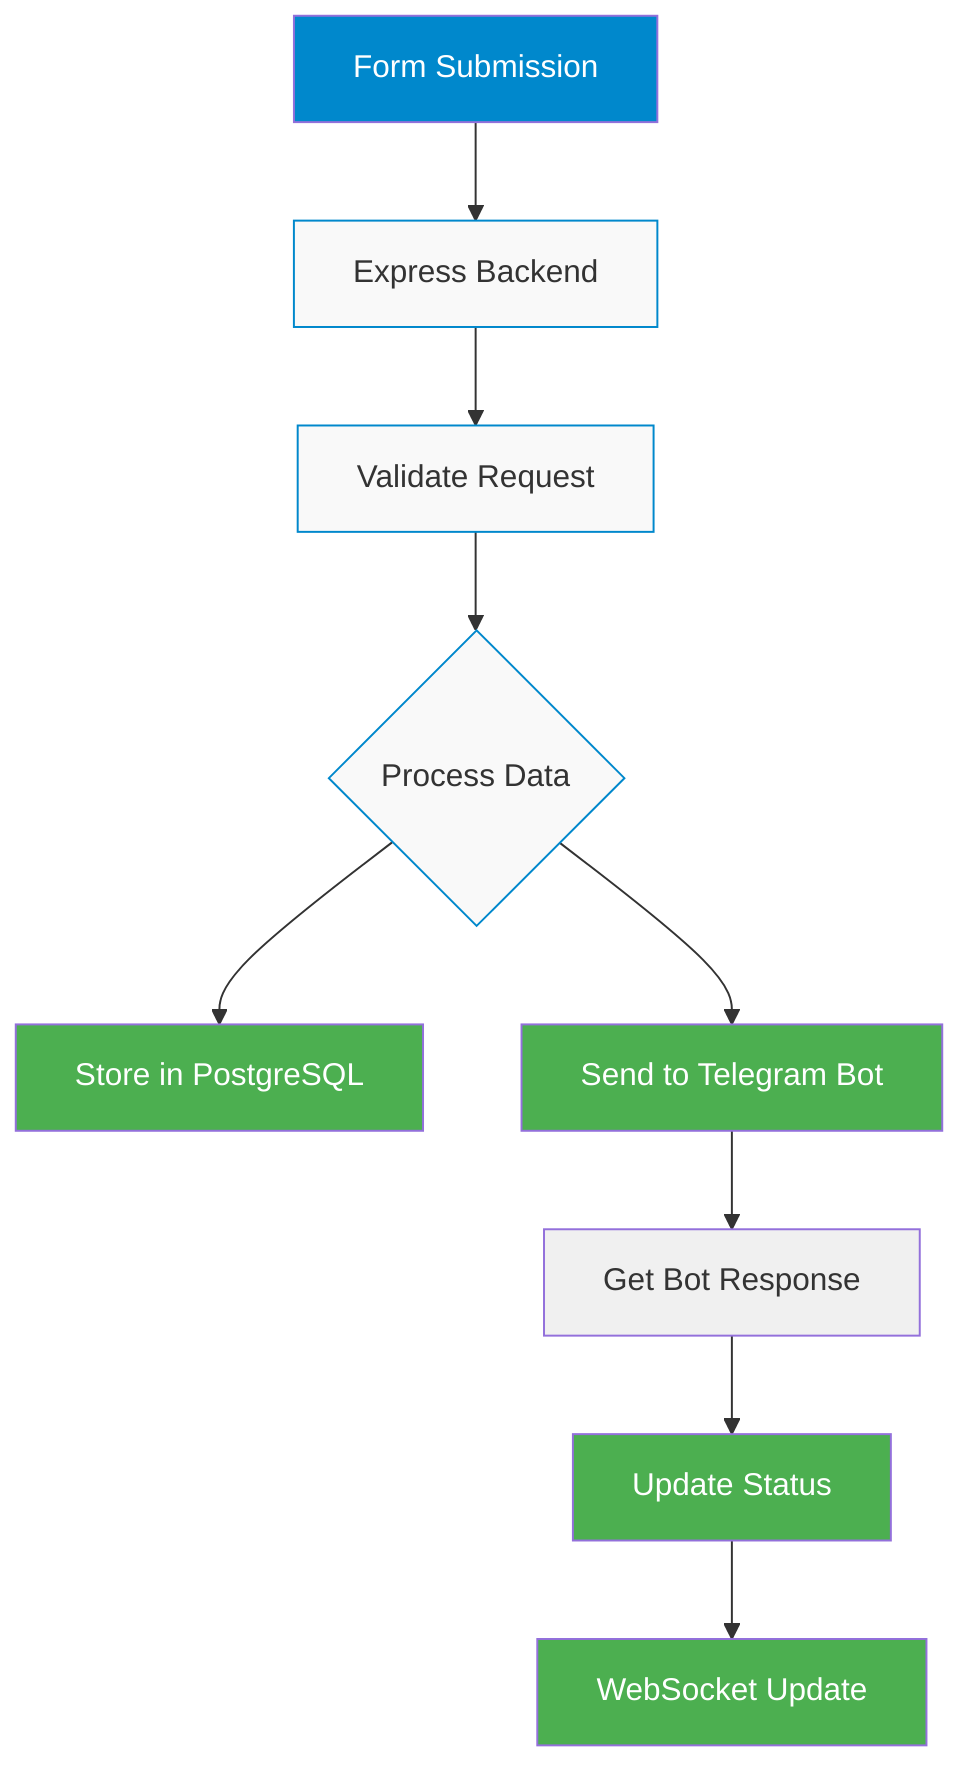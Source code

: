graph TD
    A[Form Submission] --> B[Express Backend]
    B --> C[Validate Request]
    C --> D{Process Data}
    D --> E[Store in PostgreSQL]
    D --> F[Send to Telegram Bot]
    F --> G[Get Bot Response]
    G --> H[Update Status]
    H --> I[WebSocket Update]

style A fill:#0088cc,color:#fff
style B fill:#f9f9f9,stroke:#0088cc
style C fill:#f9f9f9,stroke:#0088cc
style D fill:#f9f9f9,stroke:#0088cc
style E fill:#4CAF50,color:#fff
style F fill:#4CAF50,color:#fff
style G fill:#f0f0f0
style H fill:#4CAF50,color:#fff
style I fill:#4CAF50,color:#fff